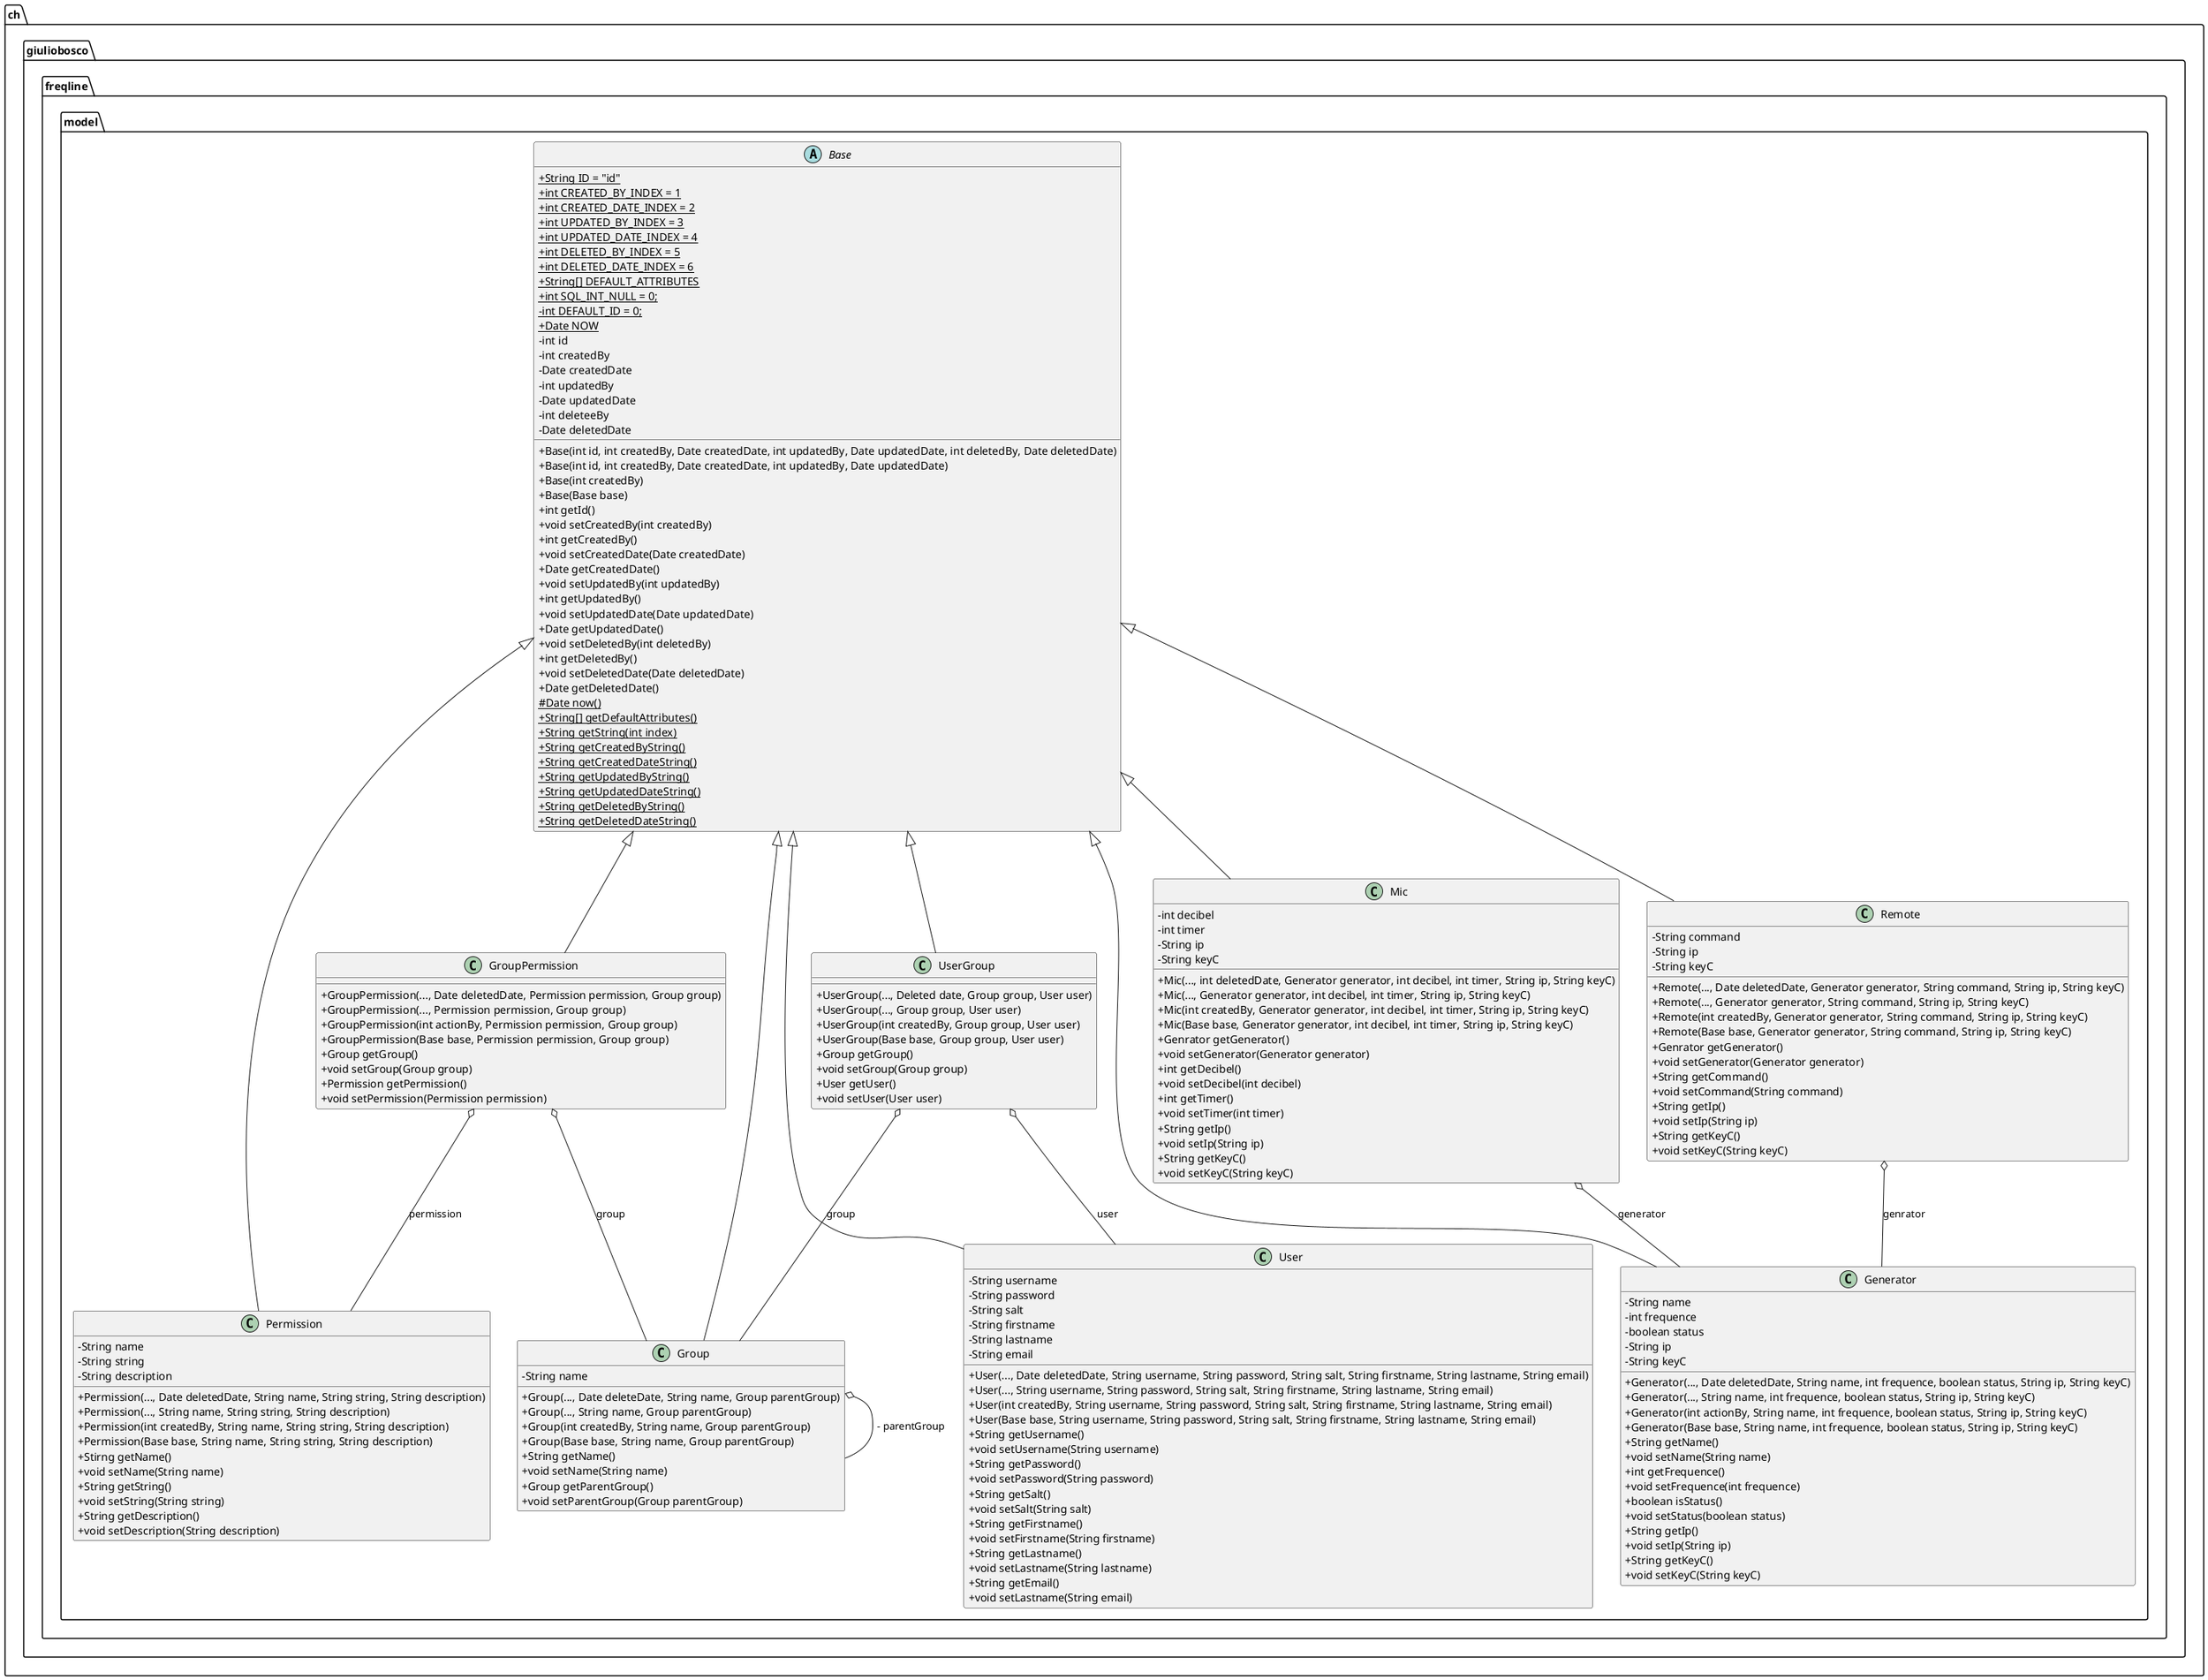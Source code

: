 @startuml
skinparam classAttributeIconSize 0

package ch.giuliobosco.freqline.model {
    abstract Base {
        + {static} String ID = "id"
        + {static} int CREATED_BY_INDEX = 1
        + {static} int CREATED_DATE_INDEX = 2
        + {static} int UPDATED_BY_INDEX = 3
        + {static} int UPDATED_DATE_INDEX = 4
        + {static} int DELETED_BY_INDEX = 5
        + {static} int DELETED_DATE_INDEX = 6
        + {static} String[] DEFAULT_ATTRIBUTES
        + {static} int SQL_INT_NULL = 0;
        - {static} int DEFAULT_ID = 0;
        + {static} Date NOW
        - int id
        - int createdBy
        - Date createdDate
        - int updatedBy
        - Date updatedDate
        - int deleteeBy
        - Date deletedDate
        + Base(int id, int createdBy, Date createdDate, int updatedBy, Date updatedDate, int deletedBy, Date deletedDate)
        + Base(int id, int createdBy, Date createdDate, int updatedBy, Date updatedDate)
        + Base(int createdBy)
        + Base(Base base)
        + int getId()
        + void setCreatedBy(int createdBy)
        + int getCreatedBy()
        + void setCreatedDate(Date createdDate)
        + Date getCreatedDate()
        + void setUpdatedBy(int updatedBy)
        + int getUpdatedBy()
        + void setUpdatedDate(Date updatedDate)
        + Date getUpdatedDate()
        + void setDeletedBy(int deletedBy)
        + int getDeletedBy()
        + void setDeletedDate(Date deletedDate)
        + Date getDeletedDate()
        # {static} Date now()
        + {static} String[] getDefaultAttributes()
        + {static} String getString(int index)
        + {static} String getCreatedByString()
        + {static} String getCreatedDateString()
        + {static} String getUpdatedByString()
        + {static} String getUpdatedDateString()
        + {static} String getDeletedByString()
        + {static} String getDeletedDateString()
    }

    class Permission{
        - String name
        - String string
        - String description
        + Permission(..., Date deletedDate, String name, String string, String description)
        + Permission(..., String name, String string, String description)
        + Permission(int createdBy, String name, String string, String description)
        + Permission(Base base, String name, String string, String description)
        + Stirng getName()
        + void setName(String name)
        + String getString()
        + void setString(String string)
        + String getDescription()
        + void setDescription(String description)
    }
    Base <|-- Permission

    class Group {
        - String name
        + Group(..., Date deleteDate, String name, Group parentGroup)
        + Group(..., String name, Group parentGroup)
        + Group(int createdBy, String name, Group parentGroup)
        + Group(Base base, String name, Group parentGroup)
        + String getName()
        + void setName(String name)
        + Group getParentGroup()
        + void setParentGroup(Group parentGroup)
    }
    Base <|-- Group
    Group o-- Group : - parentGroup

    class GroupPermission {
        + GroupPermission(..., Date deletedDate, Permission permission, Group group)
        + GroupPermission(..., Permission permission, Group group)
        + GroupPermission(int actionBy, Permission permission, Group group)
        + GroupPermission(Base base, Permission permission, Group group)
        + Group getGroup()
        + void setGroup(Group group)
        + Permission getPermission()
        + void setPermission(Permission permission)
    }
    Base <|-- GroupPermission
    GroupPermission o-- Group : group
    GroupPermission o-- Permission : permission

    class User {
        - String username
        - String password
        - String salt
        - String firstname
        - String lastname
        - String email
        + User(..., Date deletedDate, String username, String password, String salt, String firstname, String lastname, String email)
        + User(..., String username, String password, String salt, String firstname, String lastname, String email)
        + User(int createdBy, String username, String password, String salt, String firstname, String lastname, String email)
        + User(Base base, String username, String password, String salt, String firstname, String lastname, String email)
        + String getUsername()
        + void setUsername(String username)
        + String getPassword()
        + void setPassword(String password)
        + String getSalt() 
        + void setSalt(String salt)
        + String getFirstname()
        + void setFirstname(String firstname)
        + String getLastname()
        + void setLastname(String lastname)
        + String getEmail() 
        + void setLastname(String email)
    }
    Base <|-- User

    class UserGroup {
        + UserGroup(..., Deleted date, Group group, User user)
        + UserGroup(..., Group group, User user)
        + UserGroup(int createdBy, Group group, User user)
        + UserGroup(Base base, Group group, User user)
        + Group getGroup()
        + void setGroup(Group group)
        + User getUser()
        + void setUser(User user)
    }
    Base <|-- UserGroup
    UserGroup o-- User : user
    UserGroup o-- Group : group

    class Generator {
        - String name
        - int frequence
        - boolean status
        - String ip
        - String keyC
        + Generator(..., Date deletedDate, String name, int frequence, boolean status, String ip, String keyC)
        + Generator(..., String name, int frequence, boolean status, String ip, String keyC)
        + Generator(int actionBy, String name, int frequence, boolean status, String ip, String keyC)
        + Generator(Base base, String name, int frequence, boolean status, String ip, String keyC)
        + String getName()
        + void setName(String name)
        + int getFrequence()
        + void setFrequence(int frequence)
        + boolean isStatus()
        + void setStatus(boolean status)
        + String getIp()
        + void setIp(String ip)
        + String getKeyC()
        + void setKeyC(String keyC)
    }
    Base <|-- Generator

    class Mic {
        - int decibel
        - int timer 
        - String ip
        - String keyC
        + Mic(..., int deletedDate, Generator generator, int decibel, int timer, String ip, String keyC)
        + Mic(..., Generator generator, int decibel, int timer, String ip, String keyC)
        + Mic(int createdBy, Generator generator, int decibel, int timer, String ip, String keyC)
        + Mic(Base base, Generator generator, int decibel, int timer, String ip, String keyC)
        + Genrator getGenerator()
        + void setGenerator(Generator generator)
        + int getDecibel()
        + void setDecibel(int decibel)
        + int getTimer()
        + void setTimer(int timer)
        + String getIp()
        + void setIp(String ip)
        + String getKeyC()
        + void setKeyC(String keyC)
    }
    Base <|-- Mic
    Mic o-- Generator : generator

    class Remote{
        - String command
        - String ip
        - String keyC
        + Remote(..., Date deletedDate, Generator generator, String command, String ip, String keyC)
        + Remote(..., Generator generator, String command, String ip, String keyC)
        + Remote(int createdBy, Generator generator, String command, String ip, String keyC)
        + Remote(Base base, Generator generator, String command, String ip, String keyC)
        + Genrator getGenerator()
        + void setGenerator(Generator generator)
        + String getCommand() 
        + void setCommand(String command)
        + String getIp()
        + void setIp(String ip)
        + String getKeyC()
        + void setKeyC(String keyC)
    }
    Base <|-- Remote
    Remote o-- Generator : genrator
}

@enduml